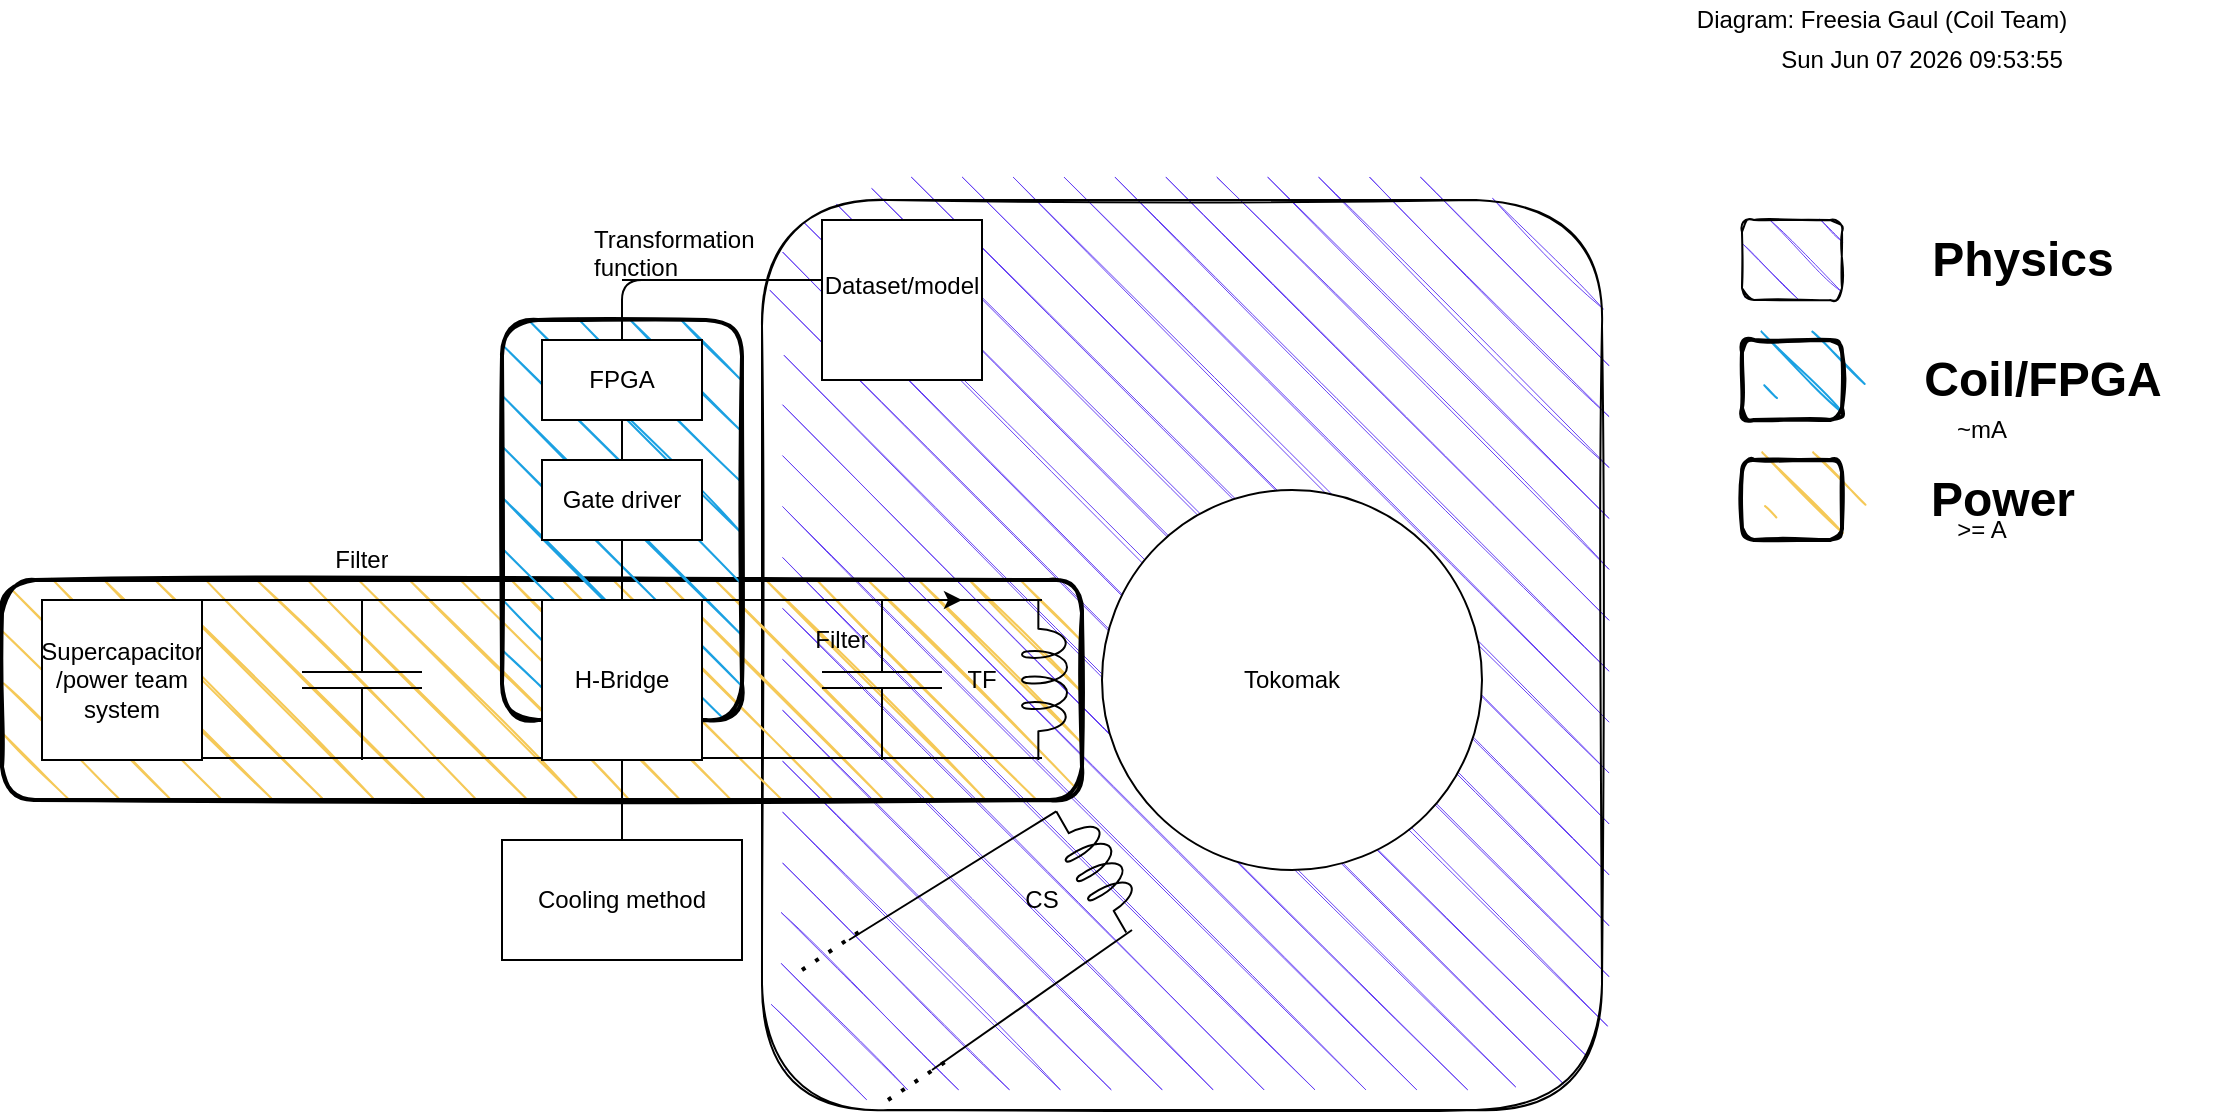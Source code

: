 <mxfile>
    <diagram id="_henxrFPhmfl0fSK0S7O" name="Page-1">
        <mxGraphModel dx="895" dy="656" grid="1" gridSize="10" guides="1" tooltips="1" connect="1" arrows="1" fold="1" page="1" pageScale="1" pageWidth="1169" pageHeight="1654" background="#ffffff" math="0" shadow="0">
            <root>
                <mxCell id="0"/>
                <mxCell id="1" parent="0"/>
                <mxCell id="49" value="" style="rounded=1;whiteSpace=wrap;html=1;strokeWidth=1&#xa;;fillWeight=.5;hachureGap=18;hachureAngle=45;fillColor=#6742F4;sketch=1;" parent="1" vertex="1">
                    <mxGeometry x="400" y="100" width="420" height="455" as="geometry"/>
                </mxCell>
                <mxCell id="48" value="" style="rounded=1;whiteSpace=wrap;html=1;strokeWidth=2;fillWeight=1;hachureGap=18;hachureAngle=45;fillColor=#F5C958;sketch=1;" parent="1" vertex="1">
                    <mxGeometry x="20" y="290" width="540" height="110" as="geometry"/>
                </mxCell>
                <mxCell id="47" value="" style="rounded=1;whiteSpace=wrap;html=1;strokeWidth=2;fillWeight=1;hachureGap=18;hachureAngle=45;fillColor=#1ba1e2;sketch=1;" parent="1" vertex="1">
                    <mxGeometry x="270" y="160" width="120" height="200" as="geometry"/>
                </mxCell>
                <mxCell id="2" value="Supercapacitor&lt;div&gt;/power team system&lt;/div&gt;" style="whiteSpace=wrap;html=1;aspect=fixed;" parent="1" vertex="1">
                    <mxGeometry x="40" y="300" width="80" height="80" as="geometry"/>
                </mxCell>
                <mxCell id="3" value="H-Bridge" style="whiteSpace=wrap;html=1;aspect=fixed;" parent="1" vertex="1">
                    <mxGeometry x="290" y="300" width="80" height="80" as="geometry"/>
                </mxCell>
                <mxCell id="5" value="Cooling method" style="whiteSpace=wrap;html=1;" parent="1" vertex="1">
                    <mxGeometry x="270" y="420" width="120" height="60" as="geometry"/>
                </mxCell>
                <mxCell id="7" value="Gate driver" style="whiteSpace=wrap;html=1;" parent="1" vertex="1">
                    <mxGeometry x="290" y="230" width="80" height="40" as="geometry"/>
                </mxCell>
                <mxCell id="11" value="" style="endArrow=none;html=1;entryX=0;entryY=0;entryDx=0;entryDy=0;exitX=1;exitY=0;exitDx=0;exitDy=0;" parent="1" source="2" target="3" edge="1">
                    <mxGeometry width="50" height="50" relative="1" as="geometry">
                        <mxPoint x="420" y="360" as="sourcePoint"/>
                        <mxPoint x="470" y="310" as="targetPoint"/>
                    </mxGeometry>
                </mxCell>
                <mxCell id="12" value="" style="endArrow=none;html=1;entryX=0;entryY=0;entryDx=0;entryDy=0;exitX=1;exitY=0;exitDx=0;exitDy=0;" parent="1" edge="1">
                    <mxGeometry width="50" height="50" relative="1" as="geometry">
                        <mxPoint x="120" y="379" as="sourcePoint"/>
                        <mxPoint x="290" y="379" as="targetPoint"/>
                    </mxGeometry>
                </mxCell>
                <mxCell id="13" value="" style="pointerEvents=1;verticalLabelPosition=bottom;shadow=0;dashed=0;align=center;html=1;verticalAlign=top;shape=mxgraph.electrical.capacitors.capacitor_1;rotation=-90;" parent="1" vertex="1">
                    <mxGeometry x="160" y="310" width="80" height="60" as="geometry"/>
                </mxCell>
                <mxCell id="14" value="" style="pointerEvents=1;verticalLabelPosition=bottom;shadow=0;dashed=0;align=center;html=1;verticalAlign=top;shape=mxgraph.electrical.capacitors.capacitor_1;rotation=-90;" parent="1" vertex="1">
                    <mxGeometry x="420" y="310" width="80" height="60" as="geometry"/>
                </mxCell>
                <mxCell id="15" value="" style="endArrow=none;html=1;entryX=0;entryY=0;entryDx=0;entryDy=0;exitX=1;exitY=0;exitDx=0;exitDy=0;" parent="1" edge="1">
                    <mxGeometry width="50" height="50" relative="1" as="geometry">
                        <mxPoint x="370" y="300" as="sourcePoint"/>
                        <mxPoint x="540" y="300" as="targetPoint"/>
                    </mxGeometry>
                </mxCell>
                <mxCell id="16" value="" style="endArrow=none;html=1;entryX=0;entryY=0;entryDx=0;entryDy=0;exitX=1;exitY=0;exitDx=0;exitDy=0;" parent="1" edge="1">
                    <mxGeometry width="50" height="50" relative="1" as="geometry">
                        <mxPoint x="370" y="379" as="sourcePoint"/>
                        <mxPoint x="540" y="379" as="targetPoint"/>
                    </mxGeometry>
                </mxCell>
                <mxCell id="17" value="" style="pointerEvents=1;verticalLabelPosition=bottom;shadow=0;dashed=0;align=center;html=1;verticalAlign=top;shape=mxgraph.electrical.inductors.inductor_5;direction=south;" parent="1" vertex="1">
                    <mxGeometry x="530" y="300" width="23" height="80" as="geometry"/>
                </mxCell>
                <mxCell id="18" value="Tokomak" style="ellipse;whiteSpace=wrap;html=1;aspect=fixed;" parent="1" vertex="1">
                    <mxGeometry x="570" y="245" width="190" height="190" as="geometry"/>
                </mxCell>
                <mxCell id="22" value="" style="endArrow=classic;html=1;exitX=1;exitY=0.096;exitDx=0;exitDy=0;exitPerimeter=0;" parent="1" source="14" edge="1">
                    <mxGeometry width="50" height="50" relative="1" as="geometry">
                        <mxPoint x="420" y="360" as="sourcePoint"/>
                        <mxPoint x="500" y="300" as="targetPoint"/>
                    </mxGeometry>
                </mxCell>
                <mxCell id="23" value="FPGA" style="whiteSpace=wrap;html=1;" parent="1" vertex="1">
                    <mxGeometry x="290" y="170" width="80" height="40" as="geometry"/>
                </mxCell>
                <mxCell id="24" value="" style="endArrow=none;html=1;entryX=0.5;entryY=1;entryDx=0;entryDy=0;exitX=0.5;exitY=0;exitDx=0;exitDy=0;" parent="1" source="3" target="7" edge="1">
                    <mxGeometry width="50" height="50" relative="1" as="geometry">
                        <mxPoint x="420" y="360" as="sourcePoint"/>
                        <mxPoint x="470" y="310" as="targetPoint"/>
                    </mxGeometry>
                </mxCell>
                <mxCell id="26" value="" style="endArrow=none;html=1;entryX=0.5;entryY=1;entryDx=0;entryDy=0;" parent="1" target="23" edge="1">
                    <mxGeometry width="50" height="50" relative="1" as="geometry">
                        <mxPoint x="330" y="230" as="sourcePoint"/>
                        <mxPoint x="350" y="290" as="targetPoint"/>
                        <Array as="points"/>
                    </mxGeometry>
                </mxCell>
                <mxCell id="27" value="" style="endArrow=none;html=1;" parent="1" edge="1">
                    <mxGeometry width="50" height="50" relative="1" as="geometry">
                        <mxPoint x="330" y="170" as="sourcePoint"/>
                        <mxPoint x="330" y="140" as="targetPoint"/>
                        <Array as="points">
                            <mxPoint x="330" y="140"/>
                            <mxPoint x="440" y="140"/>
                        </Array>
                    </mxGeometry>
                </mxCell>
                <mxCell id="30" value="Dataset/model&lt;br&gt;&amp;nbsp;" style="whiteSpace=wrap;html=1;aspect=fixed;" parent="1" vertex="1">
                    <mxGeometry x="430" y="110" width="80" height="80" as="geometry"/>
                </mxCell>
                <mxCell id="31" value="" style="endArrow=classic;html=1;" parent="1" source="67" edge="1">
                    <mxGeometry width="50" height="50" relative="1" as="geometry">
                        <mxPoint x="410" y="140" as="sourcePoint"/>
                        <mxPoint x="350" y="140" as="targetPoint"/>
                    </mxGeometry>
                </mxCell>
                <mxCell id="34" value="" style="endArrow=none;html=1;exitX=0.5;exitY=0;exitDx=0;exitDy=0;" parent="1" source="5" edge="1">
                    <mxGeometry width="50" height="50" relative="1" as="geometry">
                        <mxPoint x="280" y="430" as="sourcePoint"/>
                        <mxPoint x="330" y="380" as="targetPoint"/>
                    </mxGeometry>
                </mxCell>
                <UserObject label="Filter" placeholders="1" id="36">
                    <mxCell style="text;html=1;strokeColor=none;fillColor=none;align=center;verticalAlign=middle;whiteSpace=wrap;overflow=hidden;" parent="1" vertex="1">
                        <mxGeometry x="120" y="270" width="160" height="20" as="geometry"/>
                    </mxCell>
                </UserObject>
                <UserObject label="Filter" placeholders="1" id="37">
                    <mxCell style="text;html=1;strokeColor=none;fillColor=none;align=center;verticalAlign=middle;whiteSpace=wrap;overflow=hidden;" parent="1" vertex="1">
                        <mxGeometry x="360" y="310" width="160" height="20" as="geometry"/>
                    </mxCell>
                </UserObject>
                <UserObject label="TF" placeholders="1" id="38">
                    <mxCell style="text;html=1;strokeColor=none;fillColor=none;align=center;verticalAlign=middle;whiteSpace=wrap;overflow=hidden;" parent="1" vertex="1">
                        <mxGeometry x="430" y="330" width="160" height="20" as="geometry"/>
                    </mxCell>
                </UserObject>
                <mxCell id="40" value="" style="endArrow=none;html=1;entryX=0;entryY=0.645;entryDx=0;entryDy=0;entryPerimeter=0;" parent="1" target="41" edge="1">
                    <mxGeometry width="50" height="50" relative="1" as="geometry">
                        <mxPoint x="443.5" y="470" as="sourcePoint"/>
                        <mxPoint x="543.5" y="400" as="targetPoint"/>
                    </mxGeometry>
                </mxCell>
                <mxCell id="41" value="" style="pointerEvents=1;verticalLabelPosition=bottom;shadow=0;dashed=0;align=center;html=1;verticalAlign=top;shape=mxgraph.electrical.inductors.inductor_5;direction=south;rotation=-30;" parent="1" vertex="1">
                    <mxGeometry x="556" y="399.33" width="23" height="70" as="geometry"/>
                </mxCell>
                <mxCell id="43" value="" style="endArrow=none;html=1;" parent="1" edge="1">
                    <mxGeometry width="50" height="50" relative="1" as="geometry">
                        <mxPoint x="485" y="535" as="sourcePoint"/>
                        <mxPoint x="585" y="465" as="targetPoint"/>
                    </mxGeometry>
                </mxCell>
                <mxCell id="44" value="CS" style="text;html=1;align=center;verticalAlign=middle;whiteSpace=wrap;rounded=0;" parent="1" vertex="1">
                    <mxGeometry x="510" y="435" width="60" height="30" as="geometry"/>
                </mxCell>
                <mxCell id="45" value="" style="endArrow=none;dashed=1;html=1;dashPattern=1 3;strokeWidth=2;" parent="1" edge="1">
                    <mxGeometry width="50" height="50" relative="1" as="geometry">
                        <mxPoint x="420" y="485" as="sourcePoint"/>
                        <mxPoint x="450" y="465" as="targetPoint"/>
                    </mxGeometry>
                </mxCell>
                <mxCell id="46" value="" style="endArrow=none;dashed=1;html=1;dashPattern=1 3;strokeWidth=2;" parent="1" edge="1">
                    <mxGeometry width="50" height="50" relative="1" as="geometry">
                        <mxPoint x="463" y="550" as="sourcePoint"/>
                        <mxPoint x="493" y="530" as="targetPoint"/>
                    </mxGeometry>
                </mxCell>
                <UserObject label="%date{ddd mmm dd yyyy HH:MM:ss}%" placeholders="1" id="53">
                    <mxCell style="text;html=1;strokeColor=none;fillColor=none;align=center;verticalAlign=middle;whiteSpace=wrap;overflow=hidden;" parent="1" vertex="1">
                        <mxGeometry x="900" y="20" width="160" height="20" as="geometry"/>
                    </mxCell>
                </UserObject>
                <UserObject label="Diagram: Freesia Gaul (Coil Team)" placeholders="1" name="Variable" id="54">
                    <mxCell style="text;html=1;strokeColor=none;fillColor=none;align=center;verticalAlign=middle;whiteSpace=wrap;overflow=hidden;" parent="1" vertex="1">
                        <mxGeometry x="790" width="340" height="20" as="geometry"/>
                    </mxCell>
                </UserObject>
                <mxCell id="57" value="" style="rounded=1;whiteSpace=wrap;html=1;strokeWidth=1&#xa;;fillWeight=.5;hachureGap=18;hachureAngle=45;fillColor=#6742F4;sketch=1;" parent="1" vertex="1">
                    <mxGeometry x="890" y="110" width="50" height="40" as="geometry"/>
                </mxCell>
                <mxCell id="58" value="" style="rounded=1;whiteSpace=wrap;html=1;strokeWidth=2;fillWeight=1;hachureGap=18;hachureAngle=45;fillColor=#1ba1e2;sketch=1;" parent="1" vertex="1">
                    <mxGeometry x="890" y="170" width="50" height="40" as="geometry"/>
                </mxCell>
                <mxCell id="59" value="" style="rounded=1;whiteSpace=wrap;html=1;strokeWidth=2;fillWeight=1;hachureGap=18;hachureAngle=45;fillColor=#F5C958;sketch=1;" parent="1" vertex="1">
                    <mxGeometry x="890" y="230" width="50" height="40" as="geometry"/>
                </mxCell>
                <mxCell id="60" value="Physics" style="text;strokeColor=none;fillColor=none;html=1;fontSize=24;fontStyle=1;verticalAlign=middle;align=center;" parent="1" vertex="1">
                    <mxGeometry x="980" y="110" width="100" height="40" as="geometry"/>
                </mxCell>
                <mxCell id="61" value="Coil/FPGA" style="text;strokeColor=none;fillColor=none;html=1;fontSize=24;fontStyle=1;verticalAlign=middle;align=center;" parent="1" vertex="1">
                    <mxGeometry x="990" y="170" width="100" height="40" as="geometry"/>
                </mxCell>
                <mxCell id="62" value="Power" style="text;strokeColor=none;fillColor=none;html=1;fontSize=24;fontStyle=1;verticalAlign=middle;align=center;" parent="1" vertex="1">
                    <mxGeometry x="970" y="230" width="100" height="40" as="geometry"/>
                </mxCell>
                <mxCell id="68" value="" style="endArrow=classic;html=1;" parent="1" target="67" edge="1">
                    <mxGeometry width="50" height="50" relative="1" as="geometry">
                        <mxPoint x="410" y="140" as="sourcePoint"/>
                        <mxPoint x="350" y="140" as="targetPoint"/>
                    </mxGeometry>
                </mxCell>
                <mxCell id="67" value="Transformation function" style="text;strokeColor=none;fillColor=none;align=left;verticalAlign=middle;spacingLeft=4;spacingRight=4;overflow=hidden;points=[[0,0.5],[1,0.5]];portConstraint=eastwest;rotatable=0;whiteSpace=wrap;html=1;" parent="1" vertex="1">
                    <mxGeometry x="310" y="110" width="100" height="30" as="geometry"/>
                </mxCell>
                <mxCell id="69" value="~mA" style="text;html=1;align=center;verticalAlign=middle;whiteSpace=wrap;rounded=0;" parent="1" vertex="1">
                    <mxGeometry x="980" y="200" width="60" height="30" as="geometry"/>
                </mxCell>
                <mxCell id="70" value="&amp;gt;= A" style="text;html=1;align=center;verticalAlign=middle;whiteSpace=wrap;rounded=0;" parent="1" vertex="1">
                    <mxGeometry x="980" y="250" width="60" height="30" as="geometry"/>
                </mxCell>
            </root>
        </mxGraphModel>
    </diagram>
</mxfile>